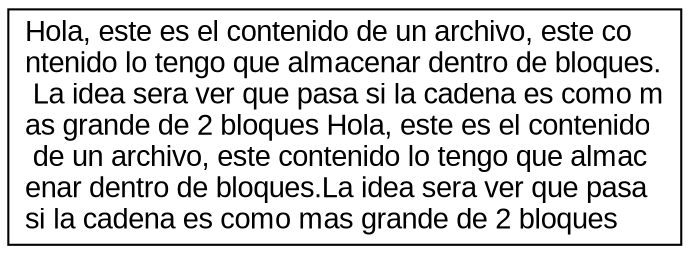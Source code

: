 digraph g {
node [shape=record fontname=Arial];
a  [label="Hola, este es el contenido de un archivo, este co\l
ntenido lo tengo que almacenar dentro de bloques.\l
 La idea sera ver que pasa si la cadena es como m\l
as grande de 2 bloques Hola, este es el contenido\l
 de un archivo, este contenido lo tengo que almac\l
enar dentro de bloques.La idea sera ver que pasa \l
si la cadena es como mas grande de 2 bloques\l
"]}